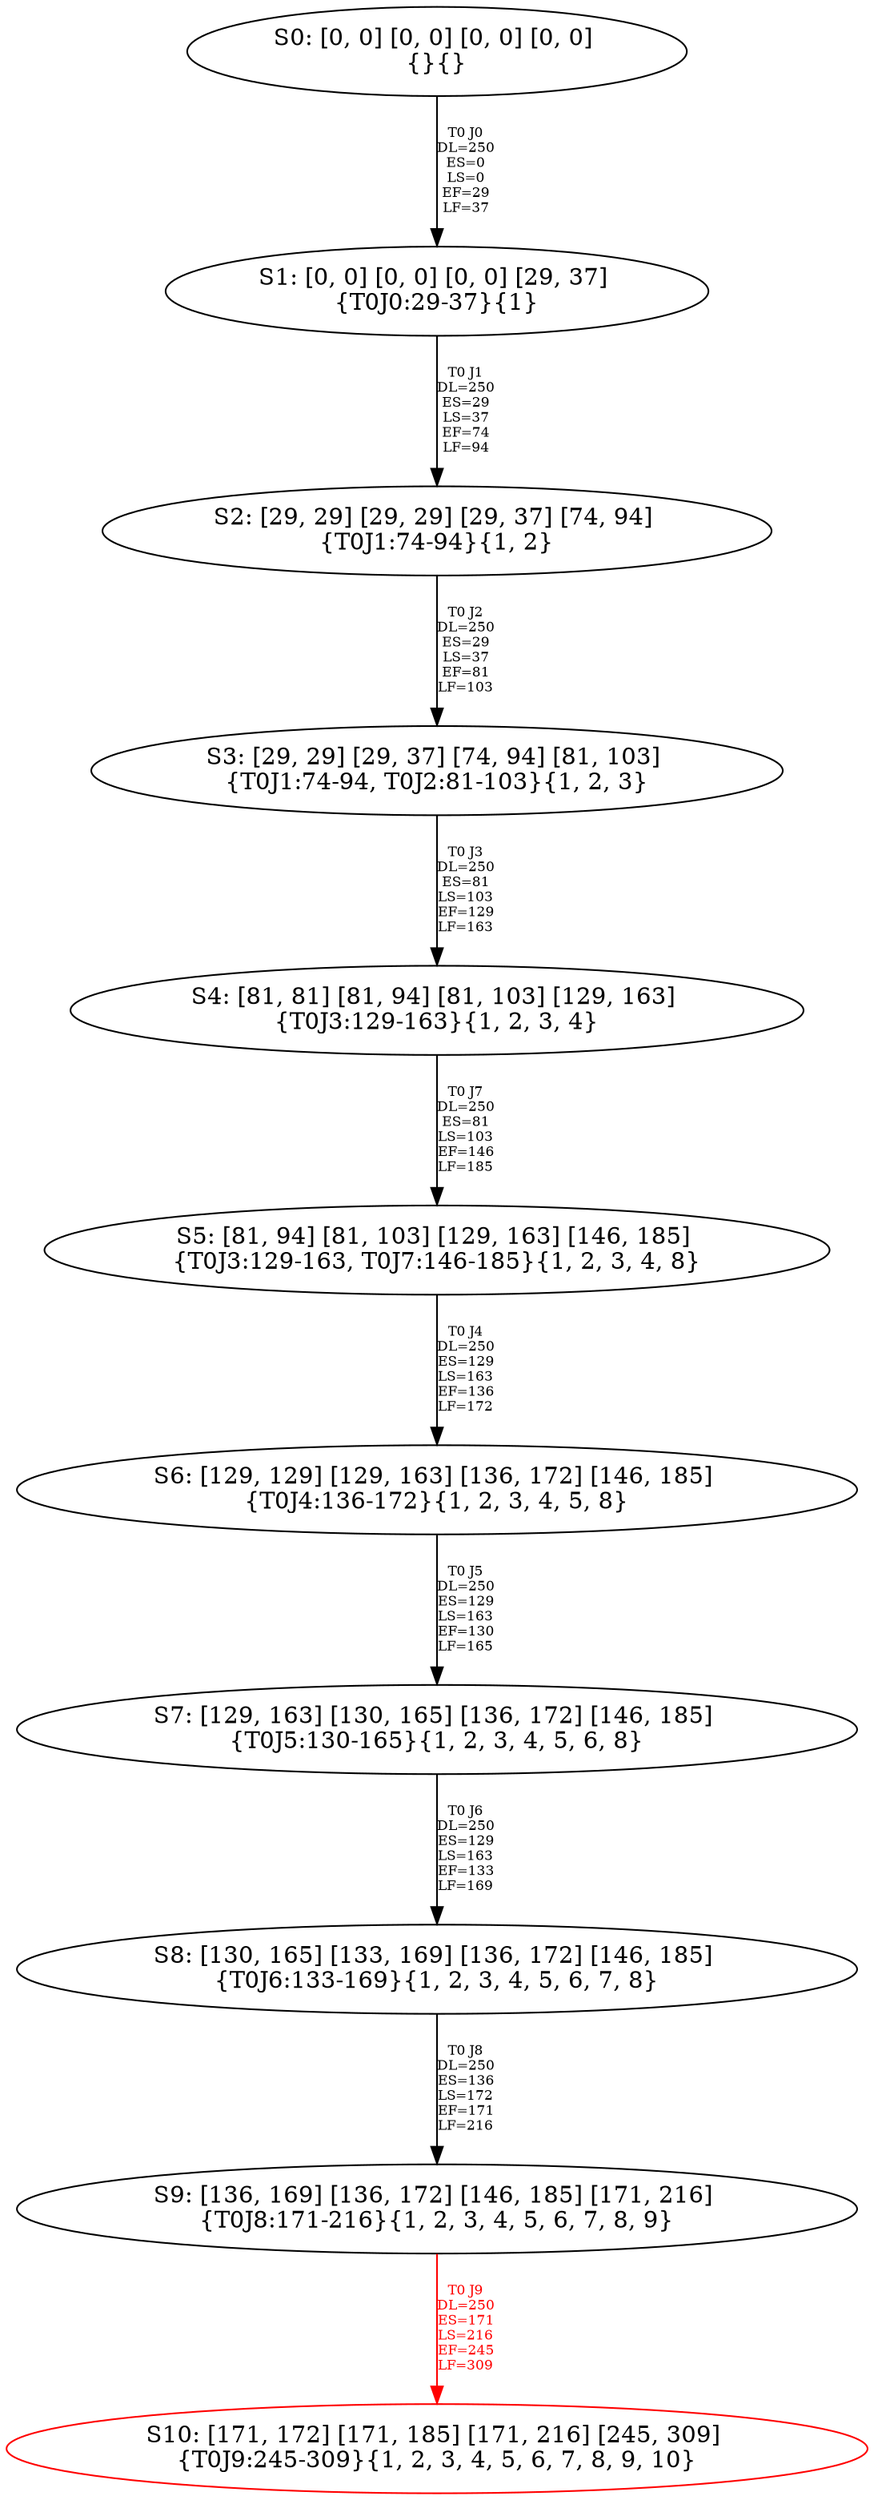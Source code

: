 digraph {
	S0[label="S0: [0, 0] [0, 0] [0, 0] [0, 0] \n{}{}"];
	S1[label="S1: [0, 0] [0, 0] [0, 0] [29, 37] \n{T0J0:29-37}{1}"];
	S2[label="S2: [29, 29] [29, 29] [29, 37] [74, 94] \n{T0J1:74-94}{1, 2}"];
	S3[label="S3: [29, 29] [29, 37] [74, 94] [81, 103] \n{T0J1:74-94, T0J2:81-103}{1, 2, 3}"];
	S4[label="S4: [81, 81] [81, 94] [81, 103] [129, 163] \n{T0J3:129-163}{1, 2, 3, 4}"];
	S5[label="S5: [81, 94] [81, 103] [129, 163] [146, 185] \n{T0J3:129-163, T0J7:146-185}{1, 2, 3, 4, 8}"];
	S6[label="S6: [129, 129] [129, 163] [136, 172] [146, 185] \n{T0J4:136-172}{1, 2, 3, 4, 5, 8}"];
	S7[label="S7: [129, 163] [130, 165] [136, 172] [146, 185] \n{T0J5:130-165}{1, 2, 3, 4, 5, 6, 8}"];
	S8[label="S8: [130, 165] [133, 169] [136, 172] [146, 185] \n{T0J6:133-169}{1, 2, 3, 4, 5, 6, 7, 8}"];
	S9[label="S9: [136, 169] [136, 172] [146, 185] [171, 216] \n{T0J8:171-216}{1, 2, 3, 4, 5, 6, 7, 8, 9}"];
	S10[label="S10: [171, 172] [171, 185] [171, 216] [245, 309] \n{T0J9:245-309}{1, 2, 3, 4, 5, 6, 7, 8, 9, 10}"];
	S0 -> S1[label="T0 J0\nDL=250\nES=0\nLS=0\nEF=29\nLF=37",fontsize=8];
	S1 -> S2[label="T0 J1\nDL=250\nES=29\nLS=37\nEF=74\nLF=94",fontsize=8];
	S2 -> S3[label="T0 J2\nDL=250\nES=29\nLS=37\nEF=81\nLF=103",fontsize=8];
	S3 -> S4[label="T0 J3\nDL=250\nES=81\nLS=103\nEF=129\nLF=163",fontsize=8];
	S4 -> S5[label="T0 J7\nDL=250\nES=81\nLS=103\nEF=146\nLF=185",fontsize=8];
	S5 -> S6[label="T0 J4\nDL=250\nES=129\nLS=163\nEF=136\nLF=172",fontsize=8];
	S6 -> S7[label="T0 J5\nDL=250\nES=129\nLS=163\nEF=130\nLF=165",fontsize=8];
	S7 -> S8[label="T0 J6\nDL=250\nES=129\nLS=163\nEF=133\nLF=169",fontsize=8];
	S8 -> S9[label="T0 J8\nDL=250\nES=136\nLS=172\nEF=171\nLF=216",fontsize=8];
	S9 -> S10[label="T0 J9\nDL=250\nES=171\nLS=216\nEF=245\nLF=309",color=Red,fontcolor=Red,fontsize=8];
S10[color=Red];
}
